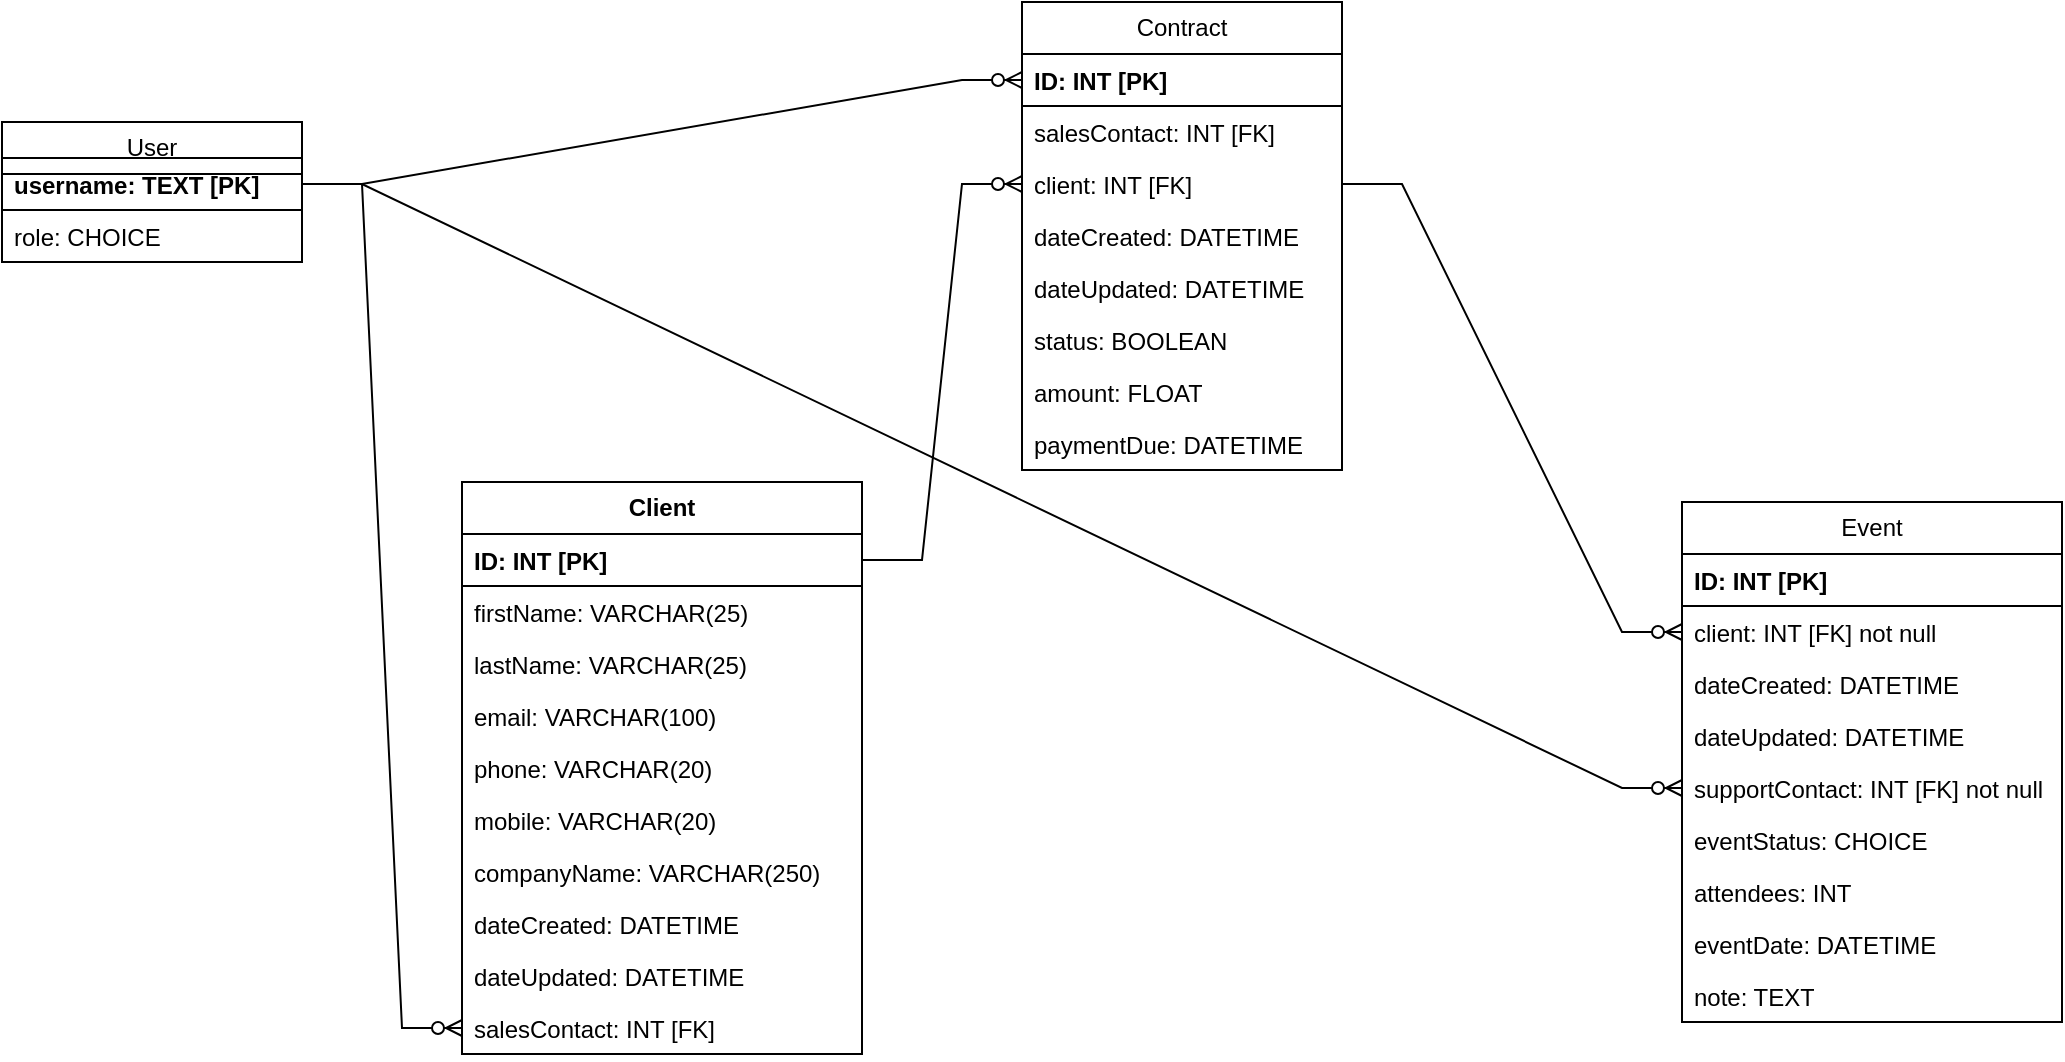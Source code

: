 <mxfile version="21.2.3" type="github">
  <diagram id="R2lEEEUBdFMjLlhIrx00" name="Page-1">
    <mxGraphModel dx="1776" dy="976" grid="1" gridSize="10" guides="1" tooltips="1" connect="1" arrows="1" fold="1" page="1" pageScale="1" pageWidth="850" pageHeight="1100" math="0" shadow="0" extFonts="Permanent Marker^https://fonts.googleapis.com/css?family=Permanent+Marker">
      <root>
        <mxCell id="0" />
        <mxCell id="1" parent="0" />
        <mxCell id="2LCNzhsqRDMmrgR8RLJ1-1" value="User" style="swimlane;fontStyle=0;childLayout=stackLayout;horizontal=1;startSize=26;fillColor=none;horizontalStack=0;resizeParent=1;resizeParentMax=0;resizeLast=0;collapsible=1;marginBottom=0;whiteSpace=wrap;html=1;" vertex="1" parent="1">
          <mxGeometry x="50" y="100" width="150" height="70" as="geometry" />
        </mxCell>
        <mxCell id="2LCNzhsqRDMmrgR8RLJ1-2" value="&lt;b&gt;username: TEXT [PK]&lt;/b&gt;" style="text;strokeColor=default;fillColor=none;align=left;verticalAlign=top;spacingLeft=4;spacingRight=4;overflow=hidden;rotatable=0;points=[[0,0.5],[1,0.5]];portConstraint=eastwest;whiteSpace=wrap;html=1;" vertex="1" parent="2LCNzhsqRDMmrgR8RLJ1-1">
          <mxGeometry y="18" width="150" height="26" as="geometry" />
        </mxCell>
        <mxCell id="2LCNzhsqRDMmrgR8RLJ1-3" value="role: CHOICE" style="text;strokeColor=none;fillColor=none;align=left;verticalAlign=top;spacingLeft=4;spacingRight=4;overflow=hidden;rotatable=0;points=[[0,0.5],[1,0.5]];portConstraint=eastwest;whiteSpace=wrap;html=1;" vertex="1" parent="2LCNzhsqRDMmrgR8RLJ1-1">
          <mxGeometry y="44" width="150" height="26" as="geometry" />
        </mxCell>
        <mxCell id="2LCNzhsqRDMmrgR8RLJ1-4" value="Event" style="swimlane;fontStyle=0;childLayout=stackLayout;horizontal=1;startSize=26;fillColor=none;horizontalStack=0;resizeParent=1;resizeParentMax=0;resizeLast=0;collapsible=1;marginBottom=0;whiteSpace=wrap;html=1;" vertex="1" parent="1">
          <mxGeometry x="890" y="290" width="190" height="260" as="geometry" />
        </mxCell>
        <mxCell id="2LCNzhsqRDMmrgR8RLJ1-5" value="&lt;b&gt;ID: INT [PK]&lt;/b&gt;" style="text;strokeColor=default;fillColor=none;align=left;verticalAlign=top;spacingLeft=4;spacingRight=4;overflow=hidden;rotatable=0;points=[[0,0.5],[1,0.5]];portConstraint=eastwest;whiteSpace=wrap;html=1;" vertex="1" parent="2LCNzhsqRDMmrgR8RLJ1-4">
          <mxGeometry y="26" width="190" height="26" as="geometry" />
        </mxCell>
        <mxCell id="2LCNzhsqRDMmrgR8RLJ1-6" value="client: INT [FK] not null" style="text;strokeColor=none;fillColor=none;align=left;verticalAlign=top;spacingLeft=4;spacingRight=4;overflow=hidden;rotatable=0;points=[[0,0.5],[1,0.5]];portConstraint=eastwest;whiteSpace=wrap;html=1;" vertex="1" parent="2LCNzhsqRDMmrgR8RLJ1-4">
          <mxGeometry y="52" width="190" height="26" as="geometry" />
        </mxCell>
        <mxCell id="2LCNzhsqRDMmrgR8RLJ1-7" value="dateCreated: DATETIME" style="text;strokeColor=none;fillColor=none;align=left;verticalAlign=top;spacingLeft=4;spacingRight=4;overflow=hidden;rotatable=0;points=[[0,0.5],[1,0.5]];portConstraint=eastwest;whiteSpace=wrap;html=1;" vertex="1" parent="2LCNzhsqRDMmrgR8RLJ1-4">
          <mxGeometry y="78" width="190" height="26" as="geometry" />
        </mxCell>
        <mxCell id="2LCNzhsqRDMmrgR8RLJ1-8" value="dateUpdated: DATETIME" style="text;strokeColor=none;fillColor=none;align=left;verticalAlign=top;spacingLeft=4;spacingRight=4;overflow=hidden;rotatable=0;points=[[0,0.5],[1,0.5]];portConstraint=eastwest;whiteSpace=wrap;html=1;" vertex="1" parent="2LCNzhsqRDMmrgR8RLJ1-4">
          <mxGeometry y="104" width="190" height="26" as="geometry" />
        </mxCell>
        <mxCell id="2LCNzhsqRDMmrgR8RLJ1-9" value="supportContact: INT [FK] not null" style="text;strokeColor=none;fillColor=none;align=left;verticalAlign=top;spacingLeft=4;spacingRight=4;overflow=hidden;rotatable=0;points=[[0,0.5],[1,0.5]];portConstraint=eastwest;whiteSpace=wrap;html=1;" vertex="1" parent="2LCNzhsqRDMmrgR8RLJ1-4">
          <mxGeometry y="130" width="190" height="26" as="geometry" />
        </mxCell>
        <mxCell id="2LCNzhsqRDMmrgR8RLJ1-10" value="eventStatus: CHOICE" style="text;strokeColor=none;fillColor=none;align=left;verticalAlign=top;spacingLeft=4;spacingRight=4;overflow=hidden;rotatable=0;points=[[0,0.5],[1,0.5]];portConstraint=eastwest;whiteSpace=wrap;html=1;" vertex="1" parent="2LCNzhsqRDMmrgR8RLJ1-4">
          <mxGeometry y="156" width="190" height="26" as="geometry" />
        </mxCell>
        <mxCell id="2LCNzhsqRDMmrgR8RLJ1-11" value="attendees: INT" style="text;strokeColor=none;fillColor=none;align=left;verticalAlign=top;spacingLeft=4;spacingRight=4;overflow=hidden;rotatable=0;points=[[0,0.5],[1,0.5]];portConstraint=eastwest;whiteSpace=wrap;html=1;" vertex="1" parent="2LCNzhsqRDMmrgR8RLJ1-4">
          <mxGeometry y="182" width="190" height="26" as="geometry" />
        </mxCell>
        <mxCell id="2LCNzhsqRDMmrgR8RLJ1-12" value="eventDate: DATETIME" style="text;strokeColor=none;fillColor=none;align=left;verticalAlign=top;spacingLeft=4;spacingRight=4;overflow=hidden;rotatable=0;points=[[0,0.5],[1,0.5]];portConstraint=eastwest;whiteSpace=wrap;html=1;" vertex="1" parent="2LCNzhsqRDMmrgR8RLJ1-4">
          <mxGeometry y="208" width="190" height="26" as="geometry" />
        </mxCell>
        <mxCell id="2LCNzhsqRDMmrgR8RLJ1-13" value="note: TEXT" style="text;strokeColor=none;fillColor=none;align=left;verticalAlign=top;spacingLeft=4;spacingRight=4;overflow=hidden;rotatable=0;points=[[0,0.5],[1,0.5]];portConstraint=eastwest;whiteSpace=wrap;html=1;" vertex="1" parent="2LCNzhsqRDMmrgR8RLJ1-4">
          <mxGeometry y="234" width="190" height="26" as="geometry" />
        </mxCell>
        <mxCell id="2LCNzhsqRDMmrgR8RLJ1-14" value="Contract" style="swimlane;fontStyle=0;childLayout=stackLayout;horizontal=1;startSize=26;fillColor=none;horizontalStack=0;resizeParent=1;resizeParentMax=0;resizeLast=0;collapsible=1;marginBottom=0;whiteSpace=wrap;html=1;" vertex="1" parent="1">
          <mxGeometry x="560" y="40" width="160" height="234" as="geometry" />
        </mxCell>
        <mxCell id="2LCNzhsqRDMmrgR8RLJ1-15" value="&lt;b&gt;ID: INT [PK]&lt;/b&gt;" style="text;strokeColor=default;fillColor=none;align=left;verticalAlign=top;spacingLeft=4;spacingRight=4;overflow=hidden;rotatable=0;points=[[0,0.5],[1,0.5]];portConstraint=eastwest;whiteSpace=wrap;html=1;" vertex="1" parent="2LCNzhsqRDMmrgR8RLJ1-14">
          <mxGeometry y="26" width="160" height="26" as="geometry" />
        </mxCell>
        <mxCell id="2LCNzhsqRDMmrgR8RLJ1-16" value="salesContact: INT [FK]" style="text;strokeColor=none;fillColor=none;align=left;verticalAlign=top;spacingLeft=4;spacingRight=4;overflow=hidden;rotatable=0;points=[[0,0.5],[1,0.5]];portConstraint=eastwest;whiteSpace=wrap;html=1;" vertex="1" parent="2LCNzhsqRDMmrgR8RLJ1-14">
          <mxGeometry y="52" width="160" height="26" as="geometry" />
        </mxCell>
        <mxCell id="2LCNzhsqRDMmrgR8RLJ1-17" value="client: INT [FK]" style="text;strokeColor=none;fillColor=none;align=left;verticalAlign=top;spacingLeft=4;spacingRight=4;overflow=hidden;rotatable=0;points=[[0,0.5],[1,0.5]];portConstraint=eastwest;whiteSpace=wrap;html=1;" vertex="1" parent="2LCNzhsqRDMmrgR8RLJ1-14">
          <mxGeometry y="78" width="160" height="26" as="geometry" />
        </mxCell>
        <mxCell id="2LCNzhsqRDMmrgR8RLJ1-18" value="dateCreated: DATETIME" style="text;strokeColor=none;fillColor=none;align=left;verticalAlign=top;spacingLeft=4;spacingRight=4;overflow=hidden;rotatable=0;points=[[0,0.5],[1,0.5]];portConstraint=eastwest;whiteSpace=wrap;html=1;" vertex="1" parent="2LCNzhsqRDMmrgR8RLJ1-14">
          <mxGeometry y="104" width="160" height="26" as="geometry" />
        </mxCell>
        <mxCell id="2LCNzhsqRDMmrgR8RLJ1-19" value="dateUpdated: DATETIME" style="text;strokeColor=none;fillColor=none;align=left;verticalAlign=top;spacingLeft=4;spacingRight=4;overflow=hidden;rotatable=0;points=[[0,0.5],[1,0.5]];portConstraint=eastwest;whiteSpace=wrap;html=1;" vertex="1" parent="2LCNzhsqRDMmrgR8RLJ1-14">
          <mxGeometry y="130" width="160" height="26" as="geometry" />
        </mxCell>
        <mxCell id="2LCNzhsqRDMmrgR8RLJ1-20" value="status: BOOLEAN" style="text;strokeColor=none;fillColor=none;align=left;verticalAlign=top;spacingLeft=4;spacingRight=4;overflow=hidden;rotatable=0;points=[[0,0.5],[1,0.5]];portConstraint=eastwest;whiteSpace=wrap;html=1;" vertex="1" parent="2LCNzhsqRDMmrgR8RLJ1-14">
          <mxGeometry y="156" width="160" height="26" as="geometry" />
        </mxCell>
        <mxCell id="2LCNzhsqRDMmrgR8RLJ1-21" value="amount: FLOAT" style="text;strokeColor=none;fillColor=none;align=left;verticalAlign=top;spacingLeft=4;spacingRight=4;overflow=hidden;rotatable=0;points=[[0,0.5],[1,0.5]];portConstraint=eastwest;whiteSpace=wrap;html=1;" vertex="1" parent="2LCNzhsqRDMmrgR8RLJ1-14">
          <mxGeometry y="182" width="160" height="26" as="geometry" />
        </mxCell>
        <mxCell id="2LCNzhsqRDMmrgR8RLJ1-22" value="paymentDue: DATETIME" style="text;strokeColor=none;fillColor=none;align=left;verticalAlign=top;spacingLeft=4;spacingRight=4;overflow=hidden;rotatable=0;points=[[0,0.5],[1,0.5]];portConstraint=eastwest;whiteSpace=wrap;html=1;" vertex="1" parent="2LCNzhsqRDMmrgR8RLJ1-14">
          <mxGeometry y="208" width="160" height="26" as="geometry" />
        </mxCell>
        <mxCell id="2LCNzhsqRDMmrgR8RLJ1-23" value="&lt;b&gt;Client&lt;/b&gt;" style="swimlane;fontStyle=0;childLayout=stackLayout;horizontal=1;startSize=26;fillColor=none;horizontalStack=0;resizeParent=1;resizeParentMax=0;resizeLast=0;collapsible=1;marginBottom=0;whiteSpace=wrap;html=1;movable=1;resizable=1;rotatable=1;deletable=1;editable=1;locked=0;connectable=1;" vertex="1" parent="1">
          <mxGeometry x="280" y="280" width="200" height="286" as="geometry">
            <mxRectangle x="460" y="60" width="70" height="30" as="alternateBounds" />
          </mxGeometry>
        </mxCell>
        <mxCell id="2LCNzhsqRDMmrgR8RLJ1-24" value="&lt;b&gt;ID: INT [PK]&lt;/b&gt;" style="text;strokeColor=default;fillColor=none;align=left;verticalAlign=top;spacingLeft=4;spacingRight=4;overflow=hidden;rotatable=0;points=[[0,0.5],[1,0.5]];portConstraint=eastwest;whiteSpace=wrap;html=1;" vertex="1" parent="2LCNzhsqRDMmrgR8RLJ1-23">
          <mxGeometry y="26" width="200" height="26" as="geometry" />
        </mxCell>
        <mxCell id="2LCNzhsqRDMmrgR8RLJ1-25" value="firstName: VARCHAR(25)" style="text;strokeColor=none;fillColor=none;align=left;verticalAlign=top;spacingLeft=4;spacingRight=4;overflow=hidden;rotatable=0;points=[[0,0.5],[1,0.5]];portConstraint=eastwest;whiteSpace=wrap;html=1;" vertex="1" parent="2LCNzhsqRDMmrgR8RLJ1-23">
          <mxGeometry y="52" width="200" height="26" as="geometry" />
        </mxCell>
        <mxCell id="2LCNzhsqRDMmrgR8RLJ1-26" value="&lt;div&gt;lastName: VARCHAR(25)&lt;/div&gt;" style="text;strokeColor=none;fillColor=none;align=left;verticalAlign=top;spacingLeft=4;spacingRight=4;overflow=hidden;rotatable=0;points=[[0,0.5],[1,0.5]];portConstraint=eastwest;whiteSpace=wrap;html=1;" vertex="1" parent="2LCNzhsqRDMmrgR8RLJ1-23">
          <mxGeometry y="78" width="200" height="26" as="geometry" />
        </mxCell>
        <mxCell id="2LCNzhsqRDMmrgR8RLJ1-27" value="email: VARCHAR(100)" style="text;strokeColor=none;fillColor=none;align=left;verticalAlign=top;spacingLeft=4;spacingRight=4;overflow=hidden;rotatable=0;points=[[0,0.5],[1,0.5]];portConstraint=eastwest;whiteSpace=wrap;html=1;" vertex="1" parent="2LCNzhsqRDMmrgR8RLJ1-23">
          <mxGeometry y="104" width="200" height="26" as="geometry" />
        </mxCell>
        <mxCell id="2LCNzhsqRDMmrgR8RLJ1-28" value="phone: VARCHAR(20)" style="text;strokeColor=none;fillColor=none;align=left;verticalAlign=top;spacingLeft=4;spacingRight=4;overflow=hidden;rotatable=0;points=[[0,0.5],[1,0.5]];portConstraint=eastwest;whiteSpace=wrap;html=1;" vertex="1" parent="2LCNzhsqRDMmrgR8RLJ1-23">
          <mxGeometry y="130" width="200" height="26" as="geometry" />
        </mxCell>
        <mxCell id="2LCNzhsqRDMmrgR8RLJ1-29" value="mobile: VARCHAR(20)" style="text;strokeColor=none;fillColor=none;align=left;verticalAlign=top;spacingLeft=4;spacingRight=4;overflow=hidden;rotatable=0;points=[[0,0.5],[1,0.5]];portConstraint=eastwest;whiteSpace=wrap;html=1;" vertex="1" parent="2LCNzhsqRDMmrgR8RLJ1-23">
          <mxGeometry y="156" width="200" height="26" as="geometry" />
        </mxCell>
        <mxCell id="2LCNzhsqRDMmrgR8RLJ1-30" value="companyName: VARCHAR(250)" style="text;strokeColor=none;fillColor=none;align=left;verticalAlign=top;spacingLeft=4;spacingRight=4;overflow=hidden;rotatable=0;points=[[0,0.5],[1,0.5]];portConstraint=eastwest;whiteSpace=wrap;html=1;" vertex="1" parent="2LCNzhsqRDMmrgR8RLJ1-23">
          <mxGeometry y="182" width="200" height="26" as="geometry" />
        </mxCell>
        <mxCell id="2LCNzhsqRDMmrgR8RLJ1-31" value="dateCreated: DATETIME" style="text;strokeColor=none;fillColor=none;align=left;verticalAlign=top;spacingLeft=4;spacingRight=4;overflow=hidden;rotatable=0;points=[[0,0.5],[1,0.5]];portConstraint=eastwest;whiteSpace=wrap;html=1;" vertex="1" parent="2LCNzhsqRDMmrgR8RLJ1-23">
          <mxGeometry y="208" width="200" height="26" as="geometry" />
        </mxCell>
        <mxCell id="2LCNzhsqRDMmrgR8RLJ1-32" value="dateUpdated: DATETIME" style="text;strokeColor=none;fillColor=none;align=left;verticalAlign=top;spacingLeft=4;spacingRight=4;overflow=hidden;rotatable=0;points=[[0,0.5],[1,0.5]];portConstraint=eastwest;whiteSpace=wrap;html=1;" vertex="1" parent="2LCNzhsqRDMmrgR8RLJ1-23">
          <mxGeometry y="234" width="200" height="26" as="geometry" />
        </mxCell>
        <mxCell id="2LCNzhsqRDMmrgR8RLJ1-33" value="salesContact: INT [FK]" style="text;strokeColor=none;fillColor=none;align=left;verticalAlign=top;spacingLeft=4;spacingRight=4;overflow=hidden;rotatable=0;points=[[0,0.5],[1,0.5]];portConstraint=eastwest;whiteSpace=wrap;html=1;" vertex="1" parent="2LCNzhsqRDMmrgR8RLJ1-23">
          <mxGeometry y="260" width="200" height="26" as="geometry" />
        </mxCell>
        <mxCell id="2LCNzhsqRDMmrgR8RLJ1-38" value="" style="edgeStyle=entityRelationEdgeStyle;fontSize=12;html=1;endArrow=ERzeroToMany;endFill=1;rounded=0;entryX=0;entryY=0.5;entryDx=0;entryDy=0;exitX=1;exitY=0.5;exitDx=0;exitDy=0;" edge="1" parent="1" source="2LCNzhsqRDMmrgR8RLJ1-2" target="2LCNzhsqRDMmrgR8RLJ1-15">
          <mxGeometry width="100" height="100" relative="1" as="geometry">
            <mxPoint x="340" y="170" as="sourcePoint" />
            <mxPoint x="440" y="70" as="targetPoint" />
          </mxGeometry>
        </mxCell>
        <mxCell id="2LCNzhsqRDMmrgR8RLJ1-39" value="" style="edgeStyle=entityRelationEdgeStyle;fontSize=12;html=1;endArrow=ERzeroToMany;endFill=1;rounded=0;exitX=1;exitY=0.5;exitDx=0;exitDy=0;entryX=0;entryY=0.5;entryDx=0;entryDy=0;" edge="1" parent="1" source="2LCNzhsqRDMmrgR8RLJ1-2" target="2LCNzhsqRDMmrgR8RLJ1-33">
          <mxGeometry width="100" height="100" relative="1" as="geometry">
            <mxPoint x="210" y="141" as="sourcePoint" />
            <mxPoint x="240" y="490" as="targetPoint" />
          </mxGeometry>
        </mxCell>
        <mxCell id="2LCNzhsqRDMmrgR8RLJ1-40" value="" style="edgeStyle=entityRelationEdgeStyle;fontSize=12;html=1;endArrow=ERzeroToMany;endFill=1;rounded=0;entryX=0;entryY=0.5;entryDx=0;entryDy=0;" edge="1" parent="1" source="2LCNzhsqRDMmrgR8RLJ1-24" target="2LCNzhsqRDMmrgR8RLJ1-17">
          <mxGeometry width="100" height="100" relative="1" as="geometry">
            <mxPoint x="210" y="141" as="sourcePoint" />
            <mxPoint x="570" y="89" as="targetPoint" />
          </mxGeometry>
        </mxCell>
        <mxCell id="2LCNzhsqRDMmrgR8RLJ1-41" value="" style="edgeStyle=entityRelationEdgeStyle;fontSize=12;html=1;endArrow=ERzeroToMany;endFill=1;rounded=0;exitX=1;exitY=0.5;exitDx=0;exitDy=0;" edge="1" parent="1" source="2LCNzhsqRDMmrgR8RLJ1-17" target="2LCNzhsqRDMmrgR8RLJ1-6">
          <mxGeometry width="100" height="100" relative="1" as="geometry">
            <mxPoint x="210" y="141" as="sourcePoint" />
            <mxPoint x="570" y="89" as="targetPoint" />
          </mxGeometry>
        </mxCell>
        <mxCell id="2LCNzhsqRDMmrgR8RLJ1-42" value="" style="edgeStyle=entityRelationEdgeStyle;fontSize=12;html=1;endArrow=ERzeroToMany;endFill=1;rounded=0;exitX=1;exitY=0.5;exitDx=0;exitDy=0;" edge="1" parent="1" source="2LCNzhsqRDMmrgR8RLJ1-2" target="2LCNzhsqRDMmrgR8RLJ1-9">
          <mxGeometry width="100" height="100" relative="1" as="geometry">
            <mxPoint x="730" y="141" as="sourcePoint" />
            <mxPoint x="890" y="125" as="targetPoint" />
          </mxGeometry>
        </mxCell>
      </root>
    </mxGraphModel>
  </diagram>
</mxfile>
